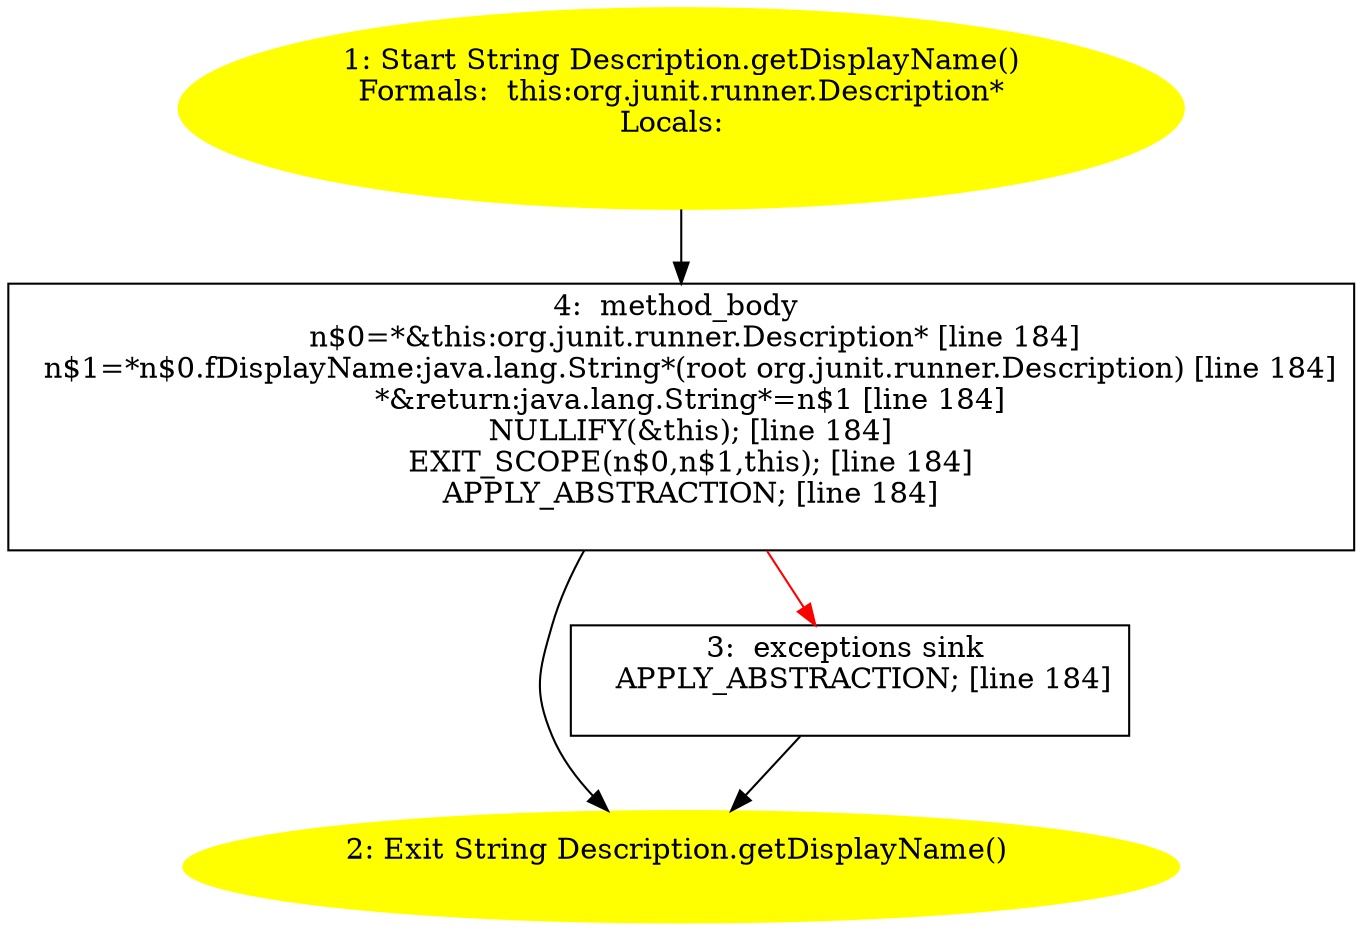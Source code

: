 /* @generated */
digraph cfg {
"org.junit.runner.Description.getDisplayName():java.lang.String.5888b445eee903918aa52f3c5909cebe_1" [label="1: Start String Description.getDisplayName()\nFormals:  this:org.junit.runner.Description*\nLocals:  \n  " color=yellow style=filled]
	

	 "org.junit.runner.Description.getDisplayName():java.lang.String.5888b445eee903918aa52f3c5909cebe_1" -> "org.junit.runner.Description.getDisplayName():java.lang.String.5888b445eee903918aa52f3c5909cebe_4" ;
"org.junit.runner.Description.getDisplayName():java.lang.String.5888b445eee903918aa52f3c5909cebe_2" [label="2: Exit String Description.getDisplayName() \n  " color=yellow style=filled]
	

"org.junit.runner.Description.getDisplayName():java.lang.String.5888b445eee903918aa52f3c5909cebe_3" [label="3:  exceptions sink \n   APPLY_ABSTRACTION; [line 184]\n " shape="box"]
	

	 "org.junit.runner.Description.getDisplayName():java.lang.String.5888b445eee903918aa52f3c5909cebe_3" -> "org.junit.runner.Description.getDisplayName():java.lang.String.5888b445eee903918aa52f3c5909cebe_2" ;
"org.junit.runner.Description.getDisplayName():java.lang.String.5888b445eee903918aa52f3c5909cebe_4" [label="4:  method_body \n   n$0=*&this:org.junit.runner.Description* [line 184]\n  n$1=*n$0.fDisplayName:java.lang.String*(root org.junit.runner.Description) [line 184]\n  *&return:java.lang.String*=n$1 [line 184]\n  NULLIFY(&this); [line 184]\n  EXIT_SCOPE(n$0,n$1,this); [line 184]\n  APPLY_ABSTRACTION; [line 184]\n " shape="box"]
	

	 "org.junit.runner.Description.getDisplayName():java.lang.String.5888b445eee903918aa52f3c5909cebe_4" -> "org.junit.runner.Description.getDisplayName():java.lang.String.5888b445eee903918aa52f3c5909cebe_2" ;
	 "org.junit.runner.Description.getDisplayName():java.lang.String.5888b445eee903918aa52f3c5909cebe_4" -> "org.junit.runner.Description.getDisplayName():java.lang.String.5888b445eee903918aa52f3c5909cebe_3" [color="red" ];
}
